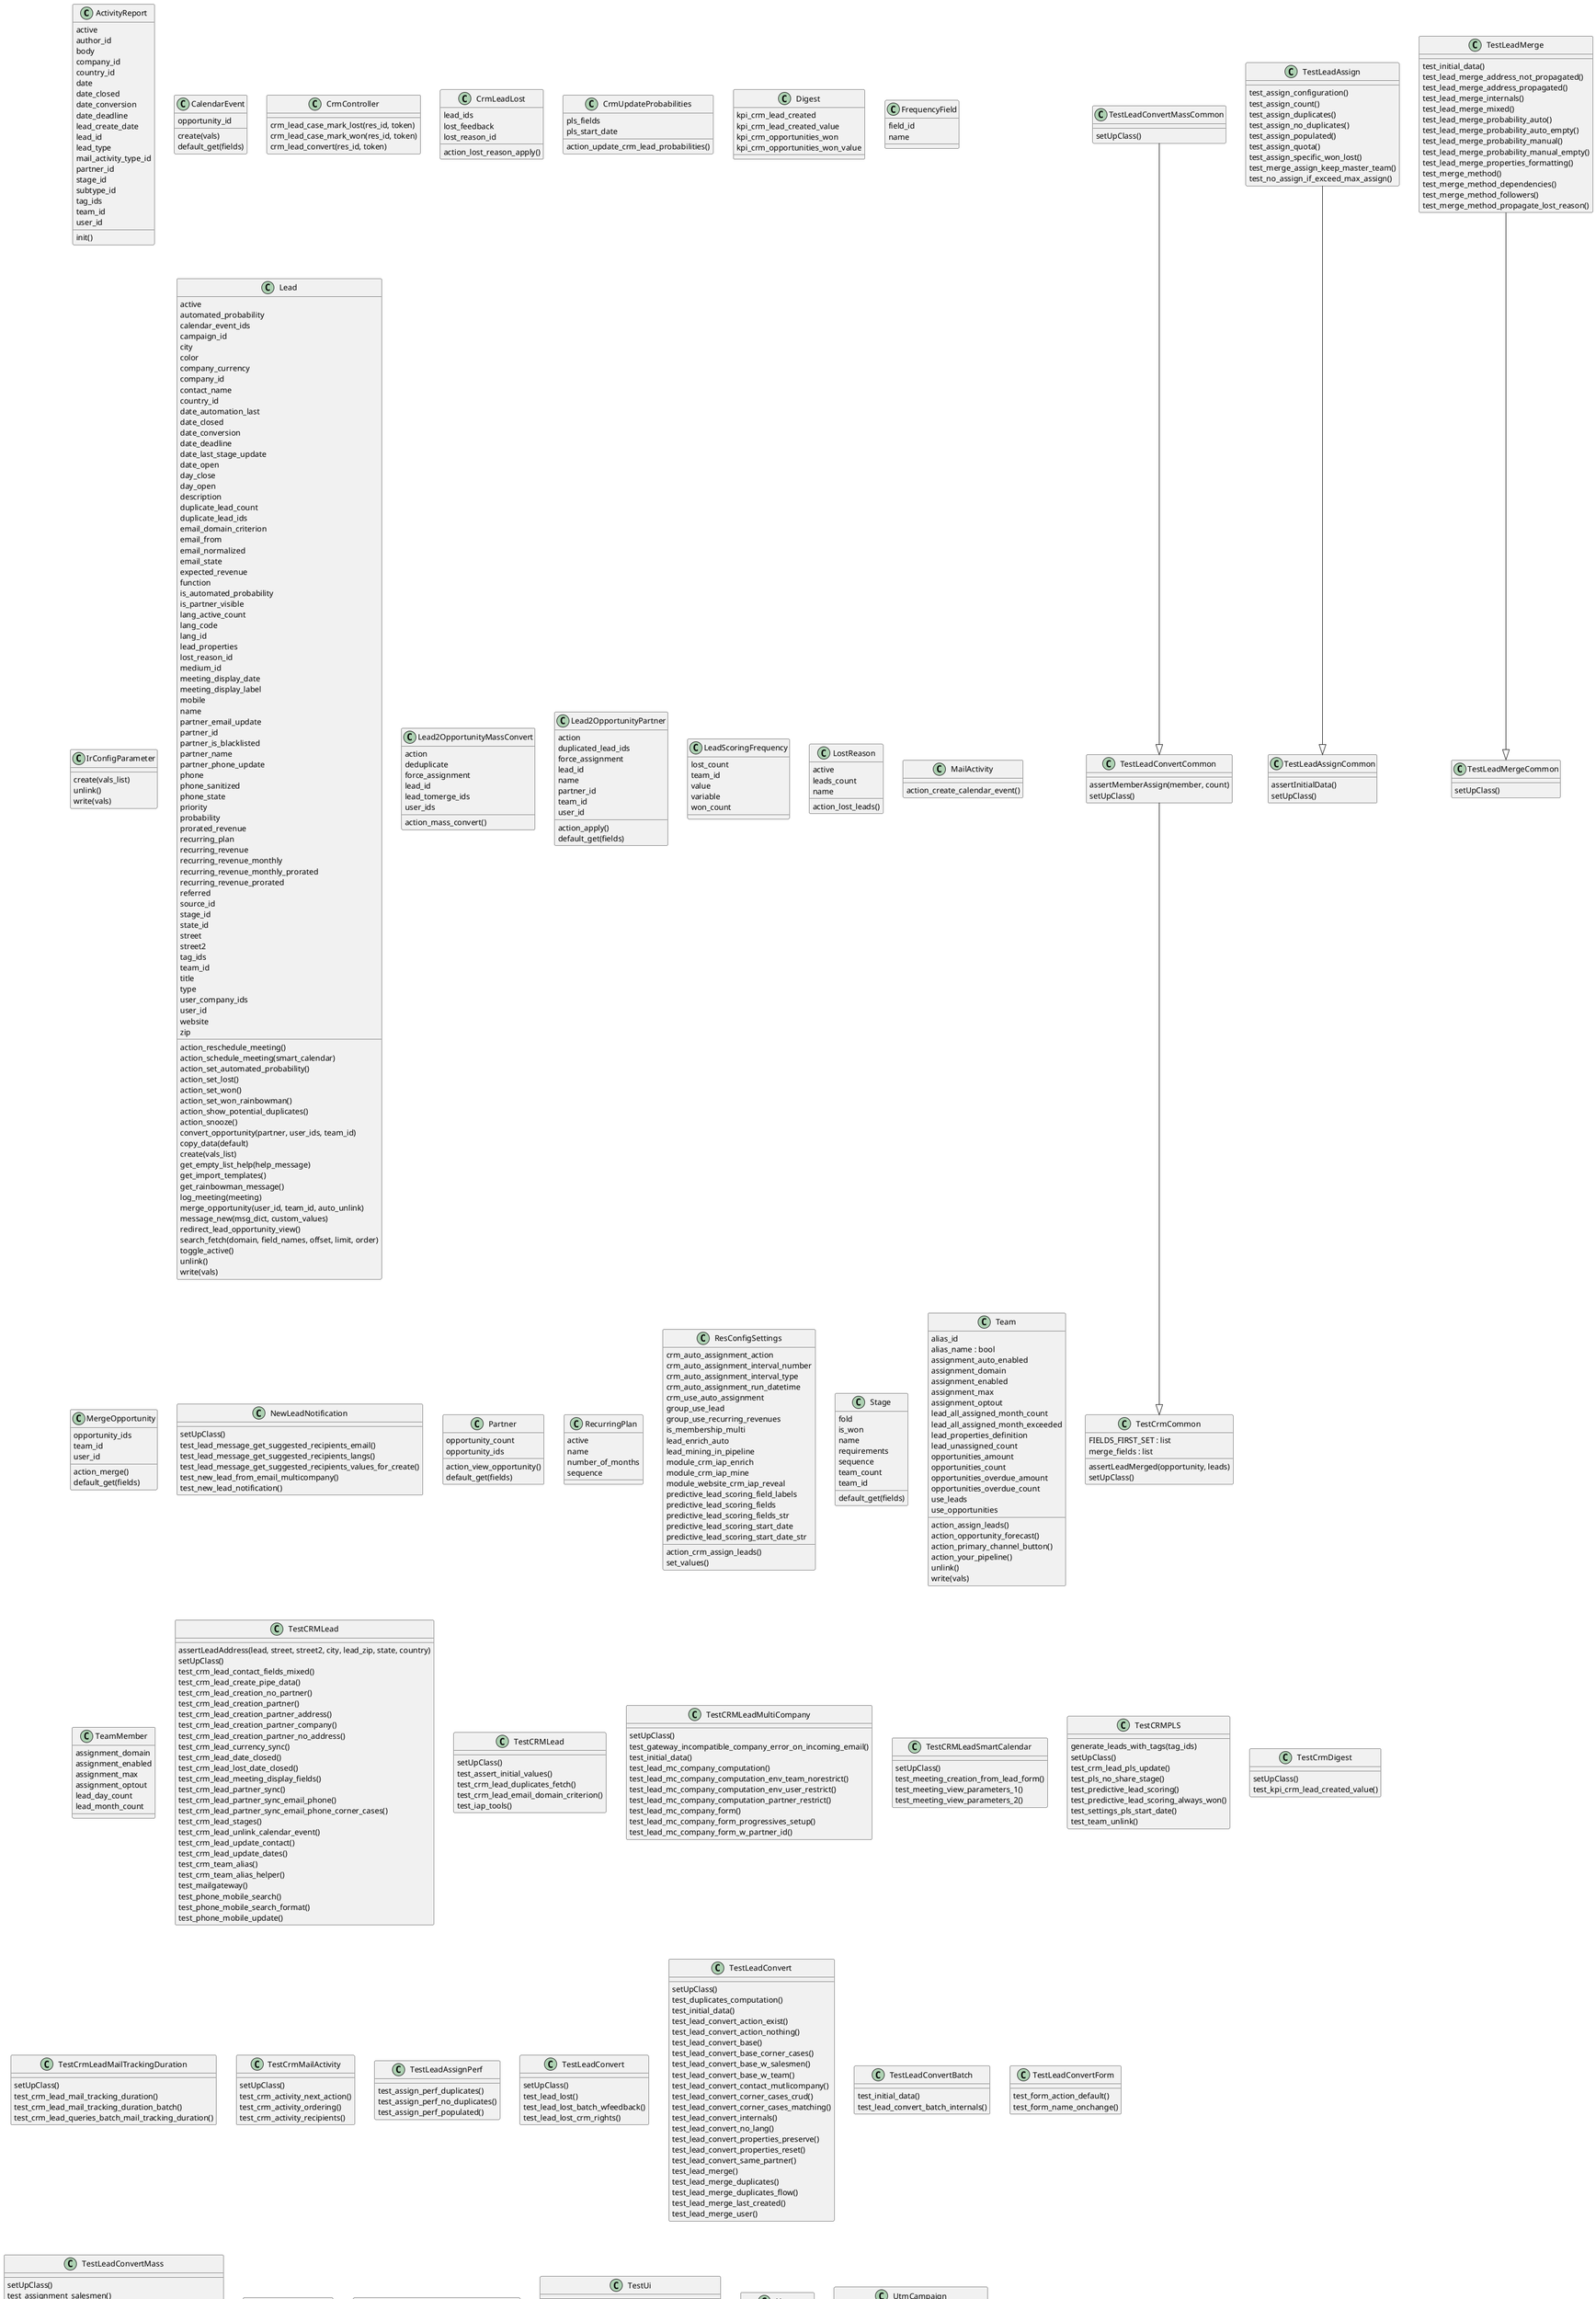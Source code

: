 @startuml classes_crm
set namespaceSeparator none
class "ActivityReport" as odoo_src.odoo.addons.crm.report.crm_activity_report.ActivityReport {
  active
  author_id
  body
  company_id
  country_id
  date
  date_closed
  date_conversion
  date_deadline
  lead_create_date
  lead_id
  lead_type
  mail_activity_type_id
  partner_id
  stage_id
  subtype_id
  tag_ids
  team_id
  user_id
  init()
}
class "CalendarEvent" as odoo_src.odoo.addons.crm.models.calendar.CalendarEvent {
  opportunity_id
  create(vals)
  default_get(fields)
}
class "CrmController" as odoo_src.odoo.addons.crm.controllers.main.CrmController {
  crm_lead_case_mark_lost(res_id, token)
  crm_lead_case_mark_won(res_id, token)
  crm_lead_convert(res_id, token)
}
class "CrmLeadLost" as odoo_src.odoo.addons.crm.wizard.crm_lead_lost.CrmLeadLost {
  lead_ids
  lost_feedback
  lost_reason_id
  action_lost_reason_apply()
}
class "CrmUpdateProbabilities" as odoo_src.odoo.addons.crm.wizard.crm_lead_pls_update.CrmUpdateProbabilities {
  pls_fields
  pls_start_date
  action_update_crm_lead_probabilities()
}
class "Digest" as odoo_src.odoo.addons.crm.models.digest.Digest {
  kpi_crm_lead_created
  kpi_crm_lead_created_value
  kpi_crm_opportunities_won
  kpi_crm_opportunities_won_value
}
class "FrequencyField" as odoo_src.odoo.addons.crm.models.crm_lead_scoring_frequency.FrequencyField {
  field_id
  name
}
class "IrConfigParameter" as odoo_src.odoo.addons.crm.models.ir_config_parameter.IrConfigParameter {
  create(vals_list)
  unlink()
  write(vals)
}
class "Lead" as odoo_src.odoo.addons.crm.models.crm_lead.Lead {
  active
  automated_probability
  calendar_event_ids
  campaign_id
  city
  color
  company_currency
  company_id
  contact_name
  country_id
  date_automation_last
  date_closed
  date_conversion
  date_deadline
  date_last_stage_update
  date_open
  day_close
  day_open
  description
  duplicate_lead_count
  duplicate_lead_ids
  email_domain_criterion
  email_from
  email_normalized
  email_state
  expected_revenue
  function
  is_automated_probability
  is_partner_visible
  lang_active_count
  lang_code
  lang_id
  lead_properties
  lost_reason_id
  medium_id
  meeting_display_date
  meeting_display_label
  mobile
  name
  partner_email_update
  partner_id
  partner_is_blacklisted
  partner_name
  partner_phone_update
  phone
  phone_sanitized
  phone_state
  priority
  probability
  prorated_revenue
  recurring_plan
  recurring_revenue
  recurring_revenue_monthly
  recurring_revenue_monthly_prorated
  recurring_revenue_prorated
  referred
  source_id
  stage_id
  state_id
  street
  street2
  tag_ids
  team_id
  title
  type
  user_company_ids
  user_id
  website
  zip
  action_reschedule_meeting()
  action_schedule_meeting(smart_calendar)
  action_set_automated_probability()
  action_set_lost()
  action_set_won()
  action_set_won_rainbowman()
  action_show_potential_duplicates()
  action_snooze()
  convert_opportunity(partner, user_ids, team_id)
  copy_data(default)
  create(vals_list)
  get_empty_list_help(help_message)
  get_import_templates()
  get_rainbowman_message()
  log_meeting(meeting)
  merge_opportunity(user_id, team_id, auto_unlink)
  message_new(msg_dict, custom_values)
  redirect_lead_opportunity_view()
  search_fetch(domain, field_names, offset, limit, order)
  toggle_active()
  unlink()
  write(vals)
}
class "Lead2OpportunityMassConvert" as odoo_src.odoo.addons.crm.wizard.crm_lead_to_opportunity_mass.Lead2OpportunityMassConvert {
  action
  deduplicate
  force_assignment
  lead_id
  lead_tomerge_ids
  user_ids
  action_mass_convert()
}
class "Lead2OpportunityPartner" as odoo_src.odoo.addons.crm.wizard.crm_lead_to_opportunity.Lead2OpportunityPartner {
  action
  duplicated_lead_ids
  force_assignment
  lead_id
  name
  partner_id
  team_id
  user_id
  action_apply()
  default_get(fields)
}
class "LeadScoringFrequency" as odoo_src.odoo.addons.crm.models.crm_lead_scoring_frequency.LeadScoringFrequency {
  lost_count
  team_id
  value
  variable
  won_count
}
class "LostReason" as odoo_src.odoo.addons.crm.models.crm_lost_reason.LostReason {
  active
  leads_count
  name
  action_lost_leads()
}
class "MailActivity" as odoo_src.odoo.addons.crm.models.mail_activity.MailActivity {
  action_create_calendar_event()
}
class "MergeOpportunity" as odoo_src.odoo.addons.crm.wizard.crm_merge_opportunities.MergeOpportunity {
  opportunity_ids
  team_id
  user_id
  action_merge()
  default_get(fields)
}
class "NewLeadNotification" as odoo_src.odoo.addons.crm.tests.test_crm_lead_notification.NewLeadNotification {
  setUpClass()
  test_lead_message_get_suggested_recipients_email()
  test_lead_message_get_suggested_recipients_langs()
  test_lead_message_get_suggested_recipients_values_for_create()
  test_new_lead_from_email_multicompany()
  test_new_lead_notification()
}
class "Partner" as odoo_src.odoo.addons.crm.models.res_partner.Partner {
  opportunity_count
  opportunity_ids
  action_view_opportunity()
  default_get(fields)
}
class "RecurringPlan" as odoo_src.odoo.addons.crm.models.crm_recurring_plan.RecurringPlan {
  active
  name
  number_of_months
  sequence
}
class "ResConfigSettings" as odoo_src.odoo.addons.crm.models.res_config_settings.ResConfigSettings {
  crm_auto_assignment_action
  crm_auto_assignment_interval_number
  crm_auto_assignment_interval_type
  crm_auto_assignment_run_datetime
  crm_use_auto_assignment
  group_use_lead
  group_use_recurring_revenues
  is_membership_multi
  lead_enrich_auto
  lead_mining_in_pipeline
  module_crm_iap_enrich
  module_crm_iap_mine
  module_website_crm_iap_reveal
  predictive_lead_scoring_field_labels
  predictive_lead_scoring_fields
  predictive_lead_scoring_fields_str
  predictive_lead_scoring_start_date
  predictive_lead_scoring_start_date_str
  action_crm_assign_leads()
  set_values()
}
class "Stage" as odoo_src.odoo.addons.crm.models.crm_stage.Stage {
  fold
  is_won
  name
  requirements
  sequence
  team_count
  team_id
  default_get(fields)
}
class "Team" as odoo_src.odoo.addons.crm.models.crm_team.Team {
  alias_id
  alias_name : bool
  assignment_auto_enabled
  assignment_domain
  assignment_enabled
  assignment_max
  assignment_optout
  lead_all_assigned_month_count
  lead_all_assigned_month_exceeded
  lead_properties_definition
  lead_unassigned_count
  opportunities_amount
  opportunities_count
  opportunities_overdue_amount
  opportunities_overdue_count
  use_leads
  use_opportunities
  action_assign_leads()
  action_opportunity_forecast()
  action_primary_channel_button()
  action_your_pipeline()
  unlink()
  write(vals)
}
class "TeamMember" as odoo_src.odoo.addons.crm.models.crm_team_member.TeamMember {
  assignment_domain
  assignment_enabled
  assignment_max
  assignment_optout
  lead_day_count
  lead_month_count
}
class "TestCRMLead" as odoo_src.odoo.addons.crm.tests.test_crm_lead.TestCRMLead {
  assertLeadAddress(lead, street, street2, city, lead_zip, state, country)
  setUpClass()
  test_crm_lead_contact_fields_mixed()
  test_crm_lead_create_pipe_data()
  test_crm_lead_creation_no_partner()
  test_crm_lead_creation_partner()
  test_crm_lead_creation_partner_address()
  test_crm_lead_creation_partner_company()
  test_crm_lead_creation_partner_no_address()
  test_crm_lead_currency_sync()
  test_crm_lead_date_closed()
  test_crm_lead_lost_date_closed()
  test_crm_lead_meeting_display_fields()
  test_crm_lead_partner_sync()
  test_crm_lead_partner_sync_email_phone()
  test_crm_lead_partner_sync_email_phone_corner_cases()
  test_crm_lead_stages()
  test_crm_lead_unlink_calendar_event()
  test_crm_lead_update_contact()
  test_crm_lead_update_dates()
  test_crm_team_alias()
  test_crm_team_alias_helper()
  test_mailgateway()
  test_phone_mobile_search()
  test_phone_mobile_search_format()
  test_phone_mobile_update()
}
class "TestCRMLead" as odoo_src.odoo.addons.crm.tests.test_crm_lead_duplicates.TestCRMLead {
  setUpClass()
  test_assert_initial_values()
  test_crm_lead_duplicates_fetch()
  test_crm_lead_email_domain_criterion()
  test_iap_tools()
}
class "TestCRMLeadMultiCompany" as odoo_src.odoo.addons.crm.tests.test_crm_lead_multicompany.TestCRMLeadMultiCompany {
  setUpClass()
  test_gateway_incompatible_company_error_on_incoming_email()
  test_initial_data()
  test_lead_mc_company_computation()
  test_lead_mc_company_computation_env_team_norestrict()
  test_lead_mc_company_computation_env_user_restrict()
  test_lead_mc_company_computation_partner_restrict()
  test_lead_mc_company_form()
  test_lead_mc_company_form_progressives_setup()
  test_lead_mc_company_form_w_partner_id()
}
class "TestCRMLeadSmartCalendar" as odoo_src.odoo.addons.crm.tests.test_crm_lead_smart_calendar.TestCRMLeadSmartCalendar {
  setUpClass()
  test_meeting_creation_from_lead_form()
  test_meeting_view_parameters_1()
  test_meeting_view_parameters_2()
}
class "TestCRMPLS" as odoo_src.odoo.addons.crm.tests.test_crm_pls.TestCRMPLS {
  generate_leads_with_tags(tag_ids)
  setUpClass()
  test_crm_lead_pls_update()
  test_pls_no_share_stage()
  test_predictive_lead_scoring()
  test_predictive_lead_scoring_always_won()
  test_settings_pls_start_date()
  test_team_unlink()
}
class "TestCrmCommon" as odoo_src.odoo.addons.crm.tests.common.TestCrmCommon {
  FIELDS_FIRST_SET : list
  merge_fields : list
  assertLeadMerged(opportunity, leads)
  setUpClass()
}
class "TestCrmDigest" as odoo_src.odoo.addons.crm.tests.test_digest.TestCrmDigest {
  setUpClass()
  test_kpi_crm_lead_created_value()
}
class "TestCrmLeadMailTrackingDuration" as odoo_src.odoo.addons.crm.tests.test_crm_lead.TestCrmLeadMailTrackingDuration {
  setUpClass()
  test_crm_lead_mail_tracking_duration()
  test_crm_lead_mail_tracking_duration_batch()
  test_crm_lead_queries_batch_mail_tracking_duration()
}
class "TestCrmMailActivity" as odoo_src.odoo.addons.crm.tests.test_crm_activity.TestCrmMailActivity {
  setUpClass()
  test_crm_activity_next_action()
  test_crm_activity_ordering()
  test_crm_activity_recipients()
}
class "TestLeadAssign" as odoo_src.odoo.addons.crm.tests.test_crm_lead_assignment.TestLeadAssign {
  test_assign_configuration()
  test_assign_count()
  test_assign_duplicates()
  test_assign_no_duplicates()
  test_assign_populated()
  test_assign_quota()
  test_assign_specific_won_lost()
  test_merge_assign_keep_master_team()
  test_no_assign_if_exceed_max_assign()
}
class "TestLeadAssignCommon" as odoo_src.odoo.addons.crm.tests.test_crm_lead_assignment.TestLeadAssignCommon {
  assertInitialData()
  setUpClass()
}
class "TestLeadAssignPerf" as odoo_src.odoo.addons.crm.tests.test_performances.TestLeadAssignPerf {
  test_assign_perf_duplicates()
  test_assign_perf_no_duplicates()
  test_assign_perf_populated()
}
class "TestLeadConvert" as odoo_src.odoo.addons.crm.tests.test_crm_lead_lost.TestLeadConvert {
  setUpClass()
  test_lead_lost()
  test_lead_lost_batch_wfeedback()
  test_lead_lost_crm_rights()
}
class "TestLeadConvert" as odoo_src.odoo.addons.crm.tests.test_crm_lead_convert.TestLeadConvert {
  setUpClass()
  test_duplicates_computation()
  test_initial_data()
  test_lead_convert_action_exist()
  test_lead_convert_action_nothing()
  test_lead_convert_base()
  test_lead_convert_base_corner_cases()
  test_lead_convert_base_w_salesmen()
  test_lead_convert_base_w_team()
  test_lead_convert_contact_mutlicompany()
  test_lead_convert_corner_cases_crud()
  test_lead_convert_corner_cases_matching()
  test_lead_convert_internals()
  test_lead_convert_no_lang()
  test_lead_convert_properties_preserve()
  test_lead_convert_properties_reset()
  test_lead_convert_same_partner()
  test_lead_merge()
  test_lead_merge_duplicates()
  test_lead_merge_duplicates_flow()
  test_lead_merge_last_created()
  test_lead_merge_user()
}
class "TestLeadConvertBatch" as odoo_src.odoo.addons.crm.tests.test_crm_lead_convert.TestLeadConvertBatch {
  test_initial_data()
  test_lead_convert_batch_internals()
}
class "TestLeadConvertCommon" as odoo_src.odoo.addons.crm.tests.common.TestLeadConvertCommon {
  assertMemberAssign(member, count)
  setUpClass()
}
class "TestLeadConvertForm" as odoo_src.odoo.addons.crm.tests.test_crm_lead_convert.TestLeadConvertForm {
  test_form_action_default()
  test_form_name_onchange()
}
class "TestLeadConvertMass" as odoo_src.odoo.addons.crm.tests.test_crm_lead_convert_mass.TestLeadConvertMass {
  setUpClass()
  test_assignment_salesmen()
  test_assignment_salesmen_wteam()
  test_mass_convert_deduplicate()
  test_mass_convert_find_existing()
  test_mass_convert_internals()
  test_mass_convert_performances()
  test_mass_convert_w_salesmen()
  test_mass_convert_with_original_and_duplicate_selected()
}
class "TestLeadConvertMassCommon" as odoo_src.odoo.addons.crm.tests.common.TestLeadConvertMassCommon {
  setUpClass()
}
class "TestLeadFormTools" as odoo_src.odoo.addons.crm.tests.test_crm_lead.TestLeadFormTools {
  test_address_view()
}
class "TestLeadMerge" as odoo_src.odoo.addons.crm.tests.test_crm_lead_merge.TestLeadMerge {
  test_initial_data()
  test_lead_merge_address_not_propagated()
  test_lead_merge_address_propagated()
  test_lead_merge_internals()
  test_lead_merge_mixed()
  test_lead_merge_probability_auto()
  test_lead_merge_probability_auto_empty()
  test_lead_merge_probability_manual()
  test_lead_merge_probability_manual_empty()
  test_lead_merge_properties_formatting()
  test_merge_method()
  test_merge_method_dependencies()
  test_merge_method_followers()
  test_merge_method_propagate_lost_reason()
}
class "TestLeadMergeCommon" as odoo_src.odoo.addons.crm.tests.test_crm_lead_merge.TestLeadMergeCommon {
  setUpClass()
}
class "TestUi" as odoo_src.odoo.addons.crm.tests.test_sales_team_ui.TestUi {
  test_crm_team_members_mono_company()
}
class "TestUi" as odoo_src.odoo.addons.crm.tests.test_crm_ui.TestUi {
  setUpClass()
  test_01_crm_tour()
  test_02_crm_tour_rainbowman()
  test_03_crm_tour_forecast()
  test_email_and_phone_propagation_edit_save()
}
class "Users" as odoo_src.odoo.addons.crm.models.res_users.Users {
  target_sales_done
  target_sales_won
}
class "UtmCampaign" as odoo_src.odoo.addons.crm.models.utm.UtmCampaign {
  crm_lead_count
  use_leads
  action_redirect_to_leads_opportunities()
}
odoo_src.odoo.addons.crm.tests.common.TestLeadConvertCommon --|> odoo_src.odoo.addons.crm.tests.common.TestCrmCommon
odoo_src.odoo.addons.crm.tests.common.TestLeadConvertMassCommon --|> odoo_src.odoo.addons.crm.tests.common.TestLeadConvertCommon
odoo_src.odoo.addons.crm.tests.test_crm_lead_assignment.TestLeadAssign --|> odoo_src.odoo.addons.crm.tests.test_crm_lead_assignment.TestLeadAssignCommon
odoo_src.odoo.addons.crm.tests.test_crm_lead_merge.TestLeadMerge --|> odoo_src.odoo.addons.crm.tests.test_crm_lead_merge.TestLeadMergeCommon
@enduml
